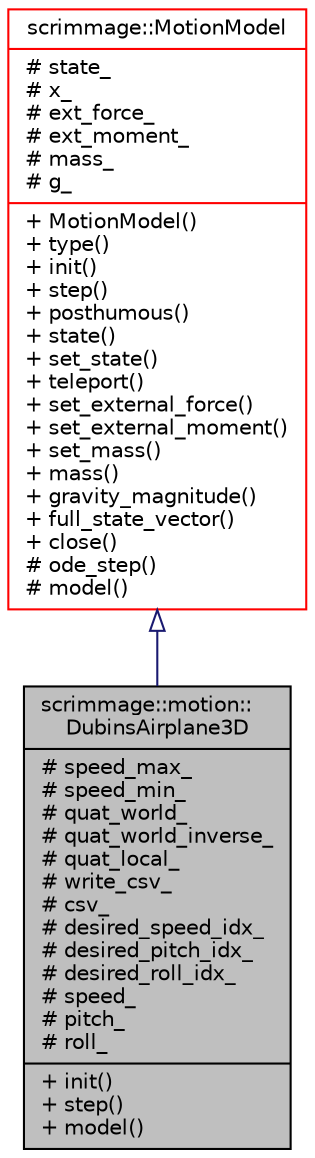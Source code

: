 digraph "scrimmage::motion::DubinsAirplane3D"
{
 // LATEX_PDF_SIZE
  edge [fontname="Helvetica",fontsize="10",labelfontname="Helvetica",labelfontsize="10"];
  node [fontname="Helvetica",fontsize="10",shape=record];
  Node1 [label="{scrimmage::motion::\lDubinsAirplane3D\n|# speed_max_\l# speed_min_\l# quat_world_\l# quat_world_inverse_\l# quat_local_\l# write_csv_\l# csv_\l# desired_speed_idx_\l# desired_pitch_idx_\l# desired_roll_idx_\l# speed_\l# pitch_\l# roll_\l|+ init()\l+ step()\l+ model()\l}",height=0.2,width=0.4,color="black", fillcolor="grey75", style="filled", fontcolor="black",tooltip=" "];
  Node2 -> Node1 [dir="back",color="midnightblue",fontsize="10",style="solid",arrowtail="onormal",fontname="Helvetica"];
  Node2 [label="{scrimmage::MotionModel\n|# state_\l# x_\l# ext_force_\l# ext_moment_\l# mass_\l# g_\l|+ MotionModel()\l+ type()\l+ init()\l+ step()\l+ posthumous()\l+ state()\l+ set_state()\l+ teleport()\l+ set_external_force()\l+ set_external_moment()\l+ set_mass()\l+ mass()\l+ gravity_magnitude()\l+ full_state_vector()\l+ close()\l# ode_step()\l# model()\l}",height=0.2,width=0.4,color="red", fillcolor="white", style="filled",URL="$classscrimmage_1_1MotionModel.html",tooltip=" "];
}
